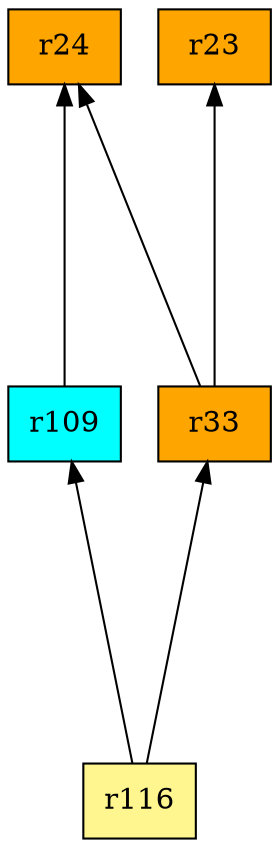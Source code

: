 digraph G {
rankdir=BT;ranksep="2.0";
"r116" [shape=record,fillcolor=khaki1,style=filled,label="{r116}"];
"r109" [shape=record,fillcolor=cyan,style=filled,label="{r109}"];
"r24" [shape=record,fillcolor=orange,style=filled,label="{r24}"];
"r23" [shape=record,fillcolor=orange,style=filled,label="{r23}"];
"r33" [shape=record,fillcolor=orange,style=filled,label="{r33}"];
"r116" -> "r109"
"r116" -> "r33"
"r109" -> "r24"
"r33" -> "r24"
"r33" -> "r23"
}